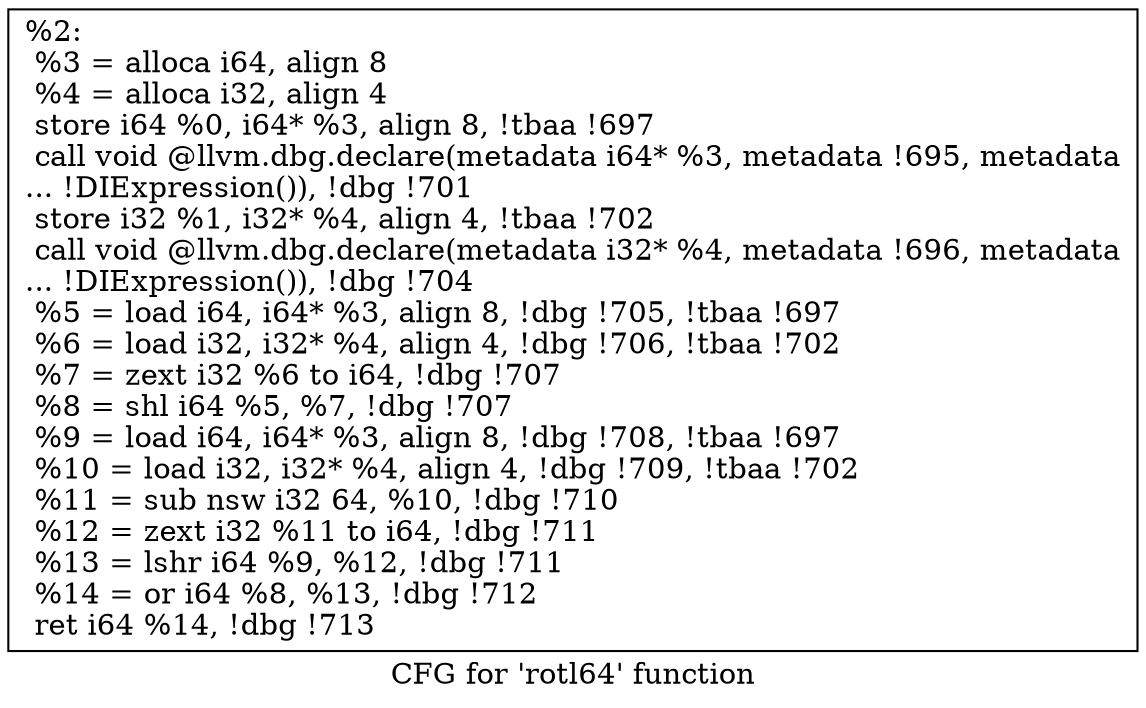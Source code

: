digraph "CFG for 'rotl64' function" {
	label="CFG for 'rotl64' function";

	Node0x25f0000 [shape=record,label="{%2:\l  %3 = alloca i64, align 8\l  %4 = alloca i32, align 4\l  store i64 %0, i64* %3, align 8, !tbaa !697\l  call void @llvm.dbg.declare(metadata i64* %3, metadata !695, metadata\l... !DIExpression()), !dbg !701\l  store i32 %1, i32* %4, align 4, !tbaa !702\l  call void @llvm.dbg.declare(metadata i32* %4, metadata !696, metadata\l... !DIExpression()), !dbg !704\l  %5 = load i64, i64* %3, align 8, !dbg !705, !tbaa !697\l  %6 = load i32, i32* %4, align 4, !dbg !706, !tbaa !702\l  %7 = zext i32 %6 to i64, !dbg !707\l  %8 = shl i64 %5, %7, !dbg !707\l  %9 = load i64, i64* %3, align 8, !dbg !708, !tbaa !697\l  %10 = load i32, i32* %4, align 4, !dbg !709, !tbaa !702\l  %11 = sub nsw i32 64, %10, !dbg !710\l  %12 = zext i32 %11 to i64, !dbg !711\l  %13 = lshr i64 %9, %12, !dbg !711\l  %14 = or i64 %8, %13, !dbg !712\l  ret i64 %14, !dbg !713\l}"];
}
